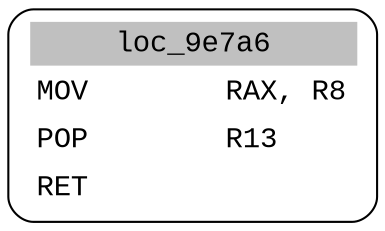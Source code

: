 digraph asm_graph {
1941 [
shape="Mrecord" fontname="Courier New"label =<<table border="0" cellborder="0" cellpadding="3"><tr><td align="center" colspan="2" bgcolor="grey">loc_9e7a6</td></tr><tr><td align="left">MOV        RAX, R8</td></tr><tr><td align="left">POP        R13</td></tr><tr><td align="left">RET        </td></tr></table>> ];
}